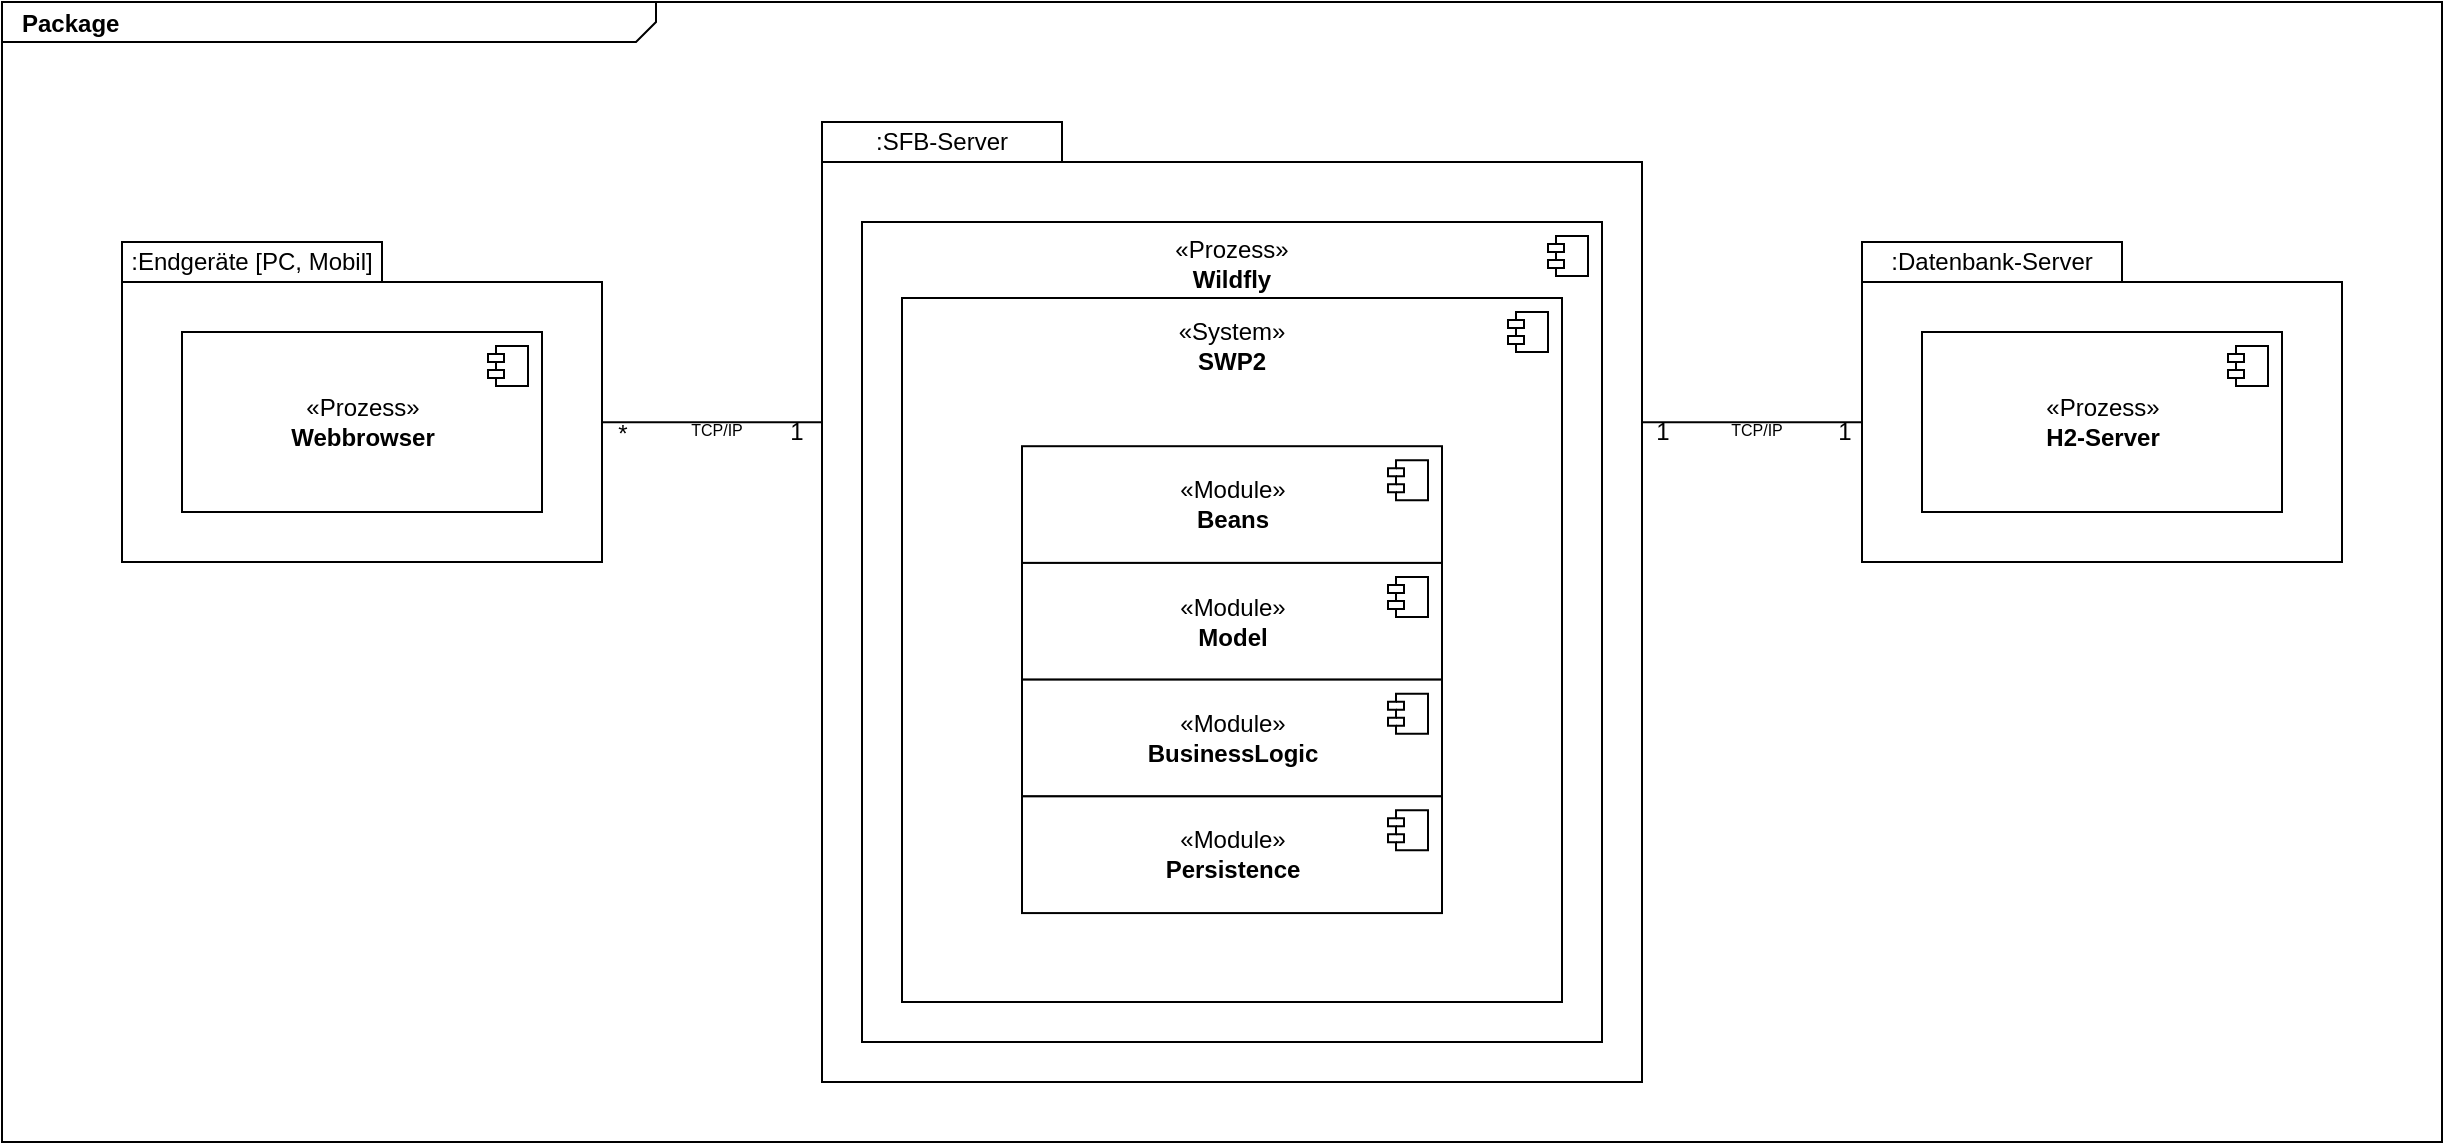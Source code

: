 <mxfile version="12.4.2" type="device" pages="1"><diagram name="Page-1" id="929967ad-93f9-6ef4-fab6-5d389245f69c"><mxGraphModel dx="1038" dy="556" grid="1" gridSize="10" guides="1" tooltips="1" connect="1" arrows="1" fold="1" page="1" pageScale="1.5" pageWidth="1169" pageHeight="826" background="none" math="0" shadow="0"><root><mxCell id="0" style=";html=1;"/><mxCell id="1" style=";html=1;" parent="0"/><mxCell id="1672d66443f91eb5-1" value="&lt;p style=&quot;margin: 0px ; margin-top: 4px ; margin-left: 10px ; text-align: left&quot;&gt;&lt;b&gt;Package&lt;/b&gt;&lt;/p&gt;" style="html=1;strokeWidth=1;shape=mxgraph.sysml.package;html=1;overflow=fill;whiteSpace=wrap;fillColor=none;gradientColor=none;fontSize=12;align=center;labelX=327.64;" parent="1" vertex="1"><mxGeometry x="300" y="280" width="1220" height="570" as="geometry"/></mxCell><mxCell id="9GDEIZ3eq3wYYfJEKzhZ-8" value="" style="html=1;fillColor=none;" parent="1" vertex="1"><mxGeometry x="360" y="420" width="240" height="140" as="geometry"/></mxCell><mxCell id="9GDEIZ3eq3wYYfJEKzhZ-9" value="«Prozess»&lt;br&gt;&lt;b&gt;Webbrowser&lt;/b&gt;" style="html=1;" parent="1" vertex="1"><mxGeometry x="390" y="445" width="180" height="90" as="geometry"/></mxCell><mxCell id="9GDEIZ3eq3wYYfJEKzhZ-10" value="" style="shape=component;jettyWidth=8;jettyHeight=4;" parent="9GDEIZ3eq3wYYfJEKzhZ-9" vertex="1"><mxGeometry x="1" width="20" height="20" relative="1" as="geometry"><mxPoint x="-27" y="7" as="offset"/></mxGeometry></mxCell><mxCell id="9GDEIZ3eq3wYYfJEKzhZ-13" value=":Endgeräte [PC, Mobil]" style="rounded=0;whiteSpace=wrap;html=1;fillColor=none;" parent="1" vertex="1"><mxGeometry x="360" y="400" width="130" height="20" as="geometry"/></mxCell><mxCell id="9GDEIZ3eq3wYYfJEKzhZ-17" value="" style="rounded=0;whiteSpace=wrap;html=1;fillColor=none;" parent="1" vertex="1"><mxGeometry x="710" y="360" width="410" height="460" as="geometry"/></mxCell><mxCell id="9GDEIZ3eq3wYYfJEKzhZ-20" value=":SFB-Server" style="rounded=0;whiteSpace=wrap;html=1;fillColor=none;" parent="1" vertex="1"><mxGeometry x="710" y="340" width="120" height="20" as="geometry"/></mxCell><mxCell id="9GDEIZ3eq3wYYfJEKzhZ-21" value="" style="html=1;fillColor=none;" parent="1" vertex="1"><mxGeometry x="730" y="390" width="370" height="410" as="geometry"/></mxCell><mxCell id="9GDEIZ3eq3wYYfJEKzhZ-22" value="" style="shape=component;jettyWidth=8;jettyHeight=4;" parent="9GDEIZ3eq3wYYfJEKzhZ-21" vertex="1"><mxGeometry x="1" width="20" height="20" relative="1" as="geometry"><mxPoint x="-27" y="7" as="offset"/></mxGeometry></mxCell><mxCell id="9GDEIZ3eq3wYYfJEKzhZ-24" value="&lt;span style=&quot;white-space: nowrap&quot;&gt;«Prozess»&lt;/span&gt;&lt;br style=&quot;white-space: nowrap&quot;&gt;&lt;b style=&quot;white-space: nowrap&quot;&gt;Wildfly&lt;/b&gt;" style="text;html=1;strokeColor=none;fillColor=none;align=center;verticalAlign=middle;whiteSpace=wrap;rounded=0;" parent="9GDEIZ3eq3wYYfJEKzhZ-21" vertex="1"><mxGeometry y="9.429" width="370" height="22.778" as="geometry"/></mxCell><mxCell id="9GDEIZ3eq3wYYfJEKzhZ-34" value="" style="html=1;labelBackgroundColor=none;fillColor=none;fontSize=8;" parent="9GDEIZ3eq3wYYfJEKzhZ-21" vertex="1"><mxGeometry x="20" y="38" width="330" height="352" as="geometry"/></mxCell><mxCell id="9GDEIZ3eq3wYYfJEKzhZ-35" value="" style="shape=component;jettyWidth=8;jettyHeight=4;" parent="9GDEIZ3eq3wYYfJEKzhZ-34" vertex="1"><mxGeometry x="1" width="20" height="20" relative="1" as="geometry"><mxPoint x="-27" y="7" as="offset"/></mxGeometry></mxCell><mxCell id="UVPkC-PYR94YYMl-_1T8-3" value="&lt;span style=&quot;white-space: nowrap&quot;&gt;«System»&lt;/span&gt;&lt;br style=&quot;white-space: nowrap&quot;&gt;&lt;b style=&quot;white-space: nowrap&quot;&gt;SWP2&lt;/b&gt;" style="text;html=1;strokeColor=none;fillColor=none;align=center;verticalAlign=middle;whiteSpace=wrap;rounded=0;" parent="9GDEIZ3eq3wYYfJEKzhZ-34" vertex="1"><mxGeometry y="9.514" width="330" height="28.541" as="geometry"/></mxCell><mxCell id="UVPkC-PYR94YYMl-_1T8-4" value="«Module»&lt;br&gt;&lt;b&gt;Beans&lt;/b&gt;" style="html=1;" parent="9GDEIZ3eq3wYYfJEKzhZ-34" vertex="1"><mxGeometry x="60" y="74.105" width="210" height="58.358" as="geometry"/></mxCell><mxCell id="UVPkC-PYR94YYMl-_1T8-5" value="" style="shape=component;jettyWidth=8;jettyHeight=4;" parent="UVPkC-PYR94YYMl-_1T8-4" vertex="1"><mxGeometry x="1" width="20" height="20" relative="1" as="geometry"><mxPoint x="-27" y="7" as="offset"/></mxGeometry></mxCell><mxCell id="UVPkC-PYR94YYMl-_1T8-18" value="«Module»&lt;br&gt;&lt;b&gt;Model&lt;/b&gt;" style="html=1;" parent="9GDEIZ3eq3wYYfJEKzhZ-34" vertex="1"><mxGeometry x="60" y="132.463" width="210" height="58.358" as="geometry"/></mxCell><mxCell id="UVPkC-PYR94YYMl-_1T8-19" value="" style="shape=component;jettyWidth=8;jettyHeight=4;" parent="UVPkC-PYR94YYMl-_1T8-18" vertex="1"><mxGeometry x="1" width="20" height="20" relative="1" as="geometry"><mxPoint x="-27" y="7" as="offset"/></mxGeometry></mxCell><mxCell id="UVPkC-PYR94YYMl-_1T8-25" value="«Module»&lt;br&gt;&lt;b&gt;BusinessLogic&lt;/b&gt;" style="html=1;" parent="9GDEIZ3eq3wYYfJEKzhZ-34" vertex="1"><mxGeometry x="60" y="190.821" width="210" height="58.358" as="geometry"/></mxCell><mxCell id="UVPkC-PYR94YYMl-_1T8-26" value="" style="shape=component;jettyWidth=8;jettyHeight=4;" parent="UVPkC-PYR94YYMl-_1T8-25" vertex="1"><mxGeometry x="1" width="20" height="20" relative="1" as="geometry"><mxPoint x="-27" y="7" as="offset"/></mxGeometry></mxCell><mxCell id="UVPkC-PYR94YYMl-_1T8-23" value="«Module»&lt;br&gt;&lt;b&gt;Persistence&lt;/b&gt;" style="html=1;" parent="9GDEIZ3eq3wYYfJEKzhZ-34" vertex="1"><mxGeometry x="60" y="249.179" width="210" height="58.358" as="geometry"/></mxCell><mxCell id="UVPkC-PYR94YYMl-_1T8-24" value="" style="shape=component;jettyWidth=8;jettyHeight=4;" parent="UVPkC-PYR94YYMl-_1T8-23" vertex="1"><mxGeometry x="1" width="20" height="20" relative="1" as="geometry"><mxPoint x="-27" y="7" as="offset"/></mxGeometry></mxCell><mxCell id="9GDEIZ3eq3wYYfJEKzhZ-28" value="" style="endArrow=none;html=1;entryX=0;entryY=0.283;entryDx=0;entryDy=0;entryPerimeter=0;" parent="1" source="9GDEIZ3eq3wYYfJEKzhZ-8" target="9GDEIZ3eq3wYYfJEKzhZ-17" edge="1"><mxGeometry width="50" height="50" relative="1" as="geometry"><mxPoint x="600" y="530" as="sourcePoint"/><mxPoint x="650" y="480" as="targetPoint"/></mxGeometry></mxCell><mxCell id="9GDEIZ3eq3wYYfJEKzhZ-31" value="*" style="text;html=1;align=center;verticalAlign=middle;resizable=0;points=[];;labelBackgroundColor=none;" parent="9GDEIZ3eq3wYYfJEKzhZ-28" vertex="1" connectable="0"><mxGeometry x="-0.816" y="1" relative="1" as="geometry"><mxPoint y="7" as="offset"/></mxGeometry></mxCell><mxCell id="9GDEIZ3eq3wYYfJEKzhZ-32" value="&lt;font style=&quot;font-size: 12px&quot;&gt;1&lt;/font&gt;" style="text;html=1;align=center;verticalAlign=middle;resizable=0;points=[];;labelBackgroundColor=none;fontSize=8;fontStyle=0" parent="9GDEIZ3eq3wYYfJEKzhZ-28" vertex="1" connectable="0"><mxGeometry x="0.768" y="-1" relative="1" as="geometry"><mxPoint y="4" as="offset"/></mxGeometry></mxCell><mxCell id="9GDEIZ3eq3wYYfJEKzhZ-33" value="TCP/IP" style="text;html=1;align=center;verticalAlign=middle;resizable=0;points=[];;labelBackgroundColor=none;fontSize=8;" parent="9GDEIZ3eq3wYYfJEKzhZ-28" vertex="1" connectable="0"><mxGeometry x="0.077" y="-1" relative="1" as="geometry"><mxPoint x="-2" y="3" as="offset"/></mxGeometry></mxCell><mxCell id="UVPkC-PYR94YYMl-_1T8-30" value="" style="html=1;fillColor=none;" parent="1" vertex="1"><mxGeometry x="1230" y="420" width="240" height="140" as="geometry"/></mxCell><mxCell id="UVPkC-PYR94YYMl-_1T8-31" value=":Datenbank-Server" style="rounded=0;whiteSpace=wrap;html=1;fillColor=none;" parent="1" vertex="1"><mxGeometry x="1230" y="400" width="130" height="20" as="geometry"/></mxCell><mxCell id="UVPkC-PYR94YYMl-_1T8-35" value="" style="endArrow=none;html=1;entryX=0;entryY=0.283;entryDx=0;entryDy=0;entryPerimeter=0;" parent="1" edge="1"><mxGeometry width="50" height="50" relative="1" as="geometry"><mxPoint x="1120" y="490.094" as="sourcePoint"/><mxPoint x="1230" y="490.18" as="targetPoint"/></mxGeometry></mxCell><mxCell id="UVPkC-PYR94YYMl-_1T8-36" value="1" style="text;html=1;align=center;verticalAlign=middle;resizable=0;points=[];;labelBackgroundColor=none;" parent="UVPkC-PYR94YYMl-_1T8-35" vertex="1" connectable="0"><mxGeometry x="-0.816" y="1" relative="1" as="geometry"><mxPoint y="6" as="offset"/></mxGeometry></mxCell><mxCell id="UVPkC-PYR94YYMl-_1T8-37" value="&lt;font style=&quot;font-size: 12px&quot;&gt;1&lt;/font&gt;" style="text;html=1;align=center;verticalAlign=middle;resizable=0;points=[];;labelBackgroundColor=none;fontSize=8;fontStyle=0" parent="UVPkC-PYR94YYMl-_1T8-35" vertex="1" connectable="0"><mxGeometry x="0.768" y="-1" relative="1" as="geometry"><mxPoint x="4" y="4" as="offset"/></mxGeometry></mxCell><mxCell id="UVPkC-PYR94YYMl-_1T8-38" value="TCP/IP" style="text;html=1;align=center;verticalAlign=middle;resizable=0;points=[];;labelBackgroundColor=none;fontSize=8;" parent="UVPkC-PYR94YYMl-_1T8-35" vertex="1" connectable="0"><mxGeometry x="0.077" y="-1" relative="1" as="geometry"><mxPoint x="-2" y="3" as="offset"/></mxGeometry></mxCell><mxCell id="UVPkC-PYR94YYMl-_1T8-39" value="«Prozess»&lt;br&gt;&lt;b&gt;H2-Server&lt;/b&gt;" style="html=1;" parent="1" vertex="1"><mxGeometry x="1260" y="445" width="180" height="90" as="geometry"/></mxCell><mxCell id="UVPkC-PYR94YYMl-_1T8-40" value="" style="shape=component;jettyWidth=8;jettyHeight=4;" parent="UVPkC-PYR94YYMl-_1T8-39" vertex="1"><mxGeometry x="1" width="20" height="20" relative="1" as="geometry"><mxPoint x="-27" y="7" as="offset"/></mxGeometry></mxCell></root></mxGraphModel></diagram></mxfile>